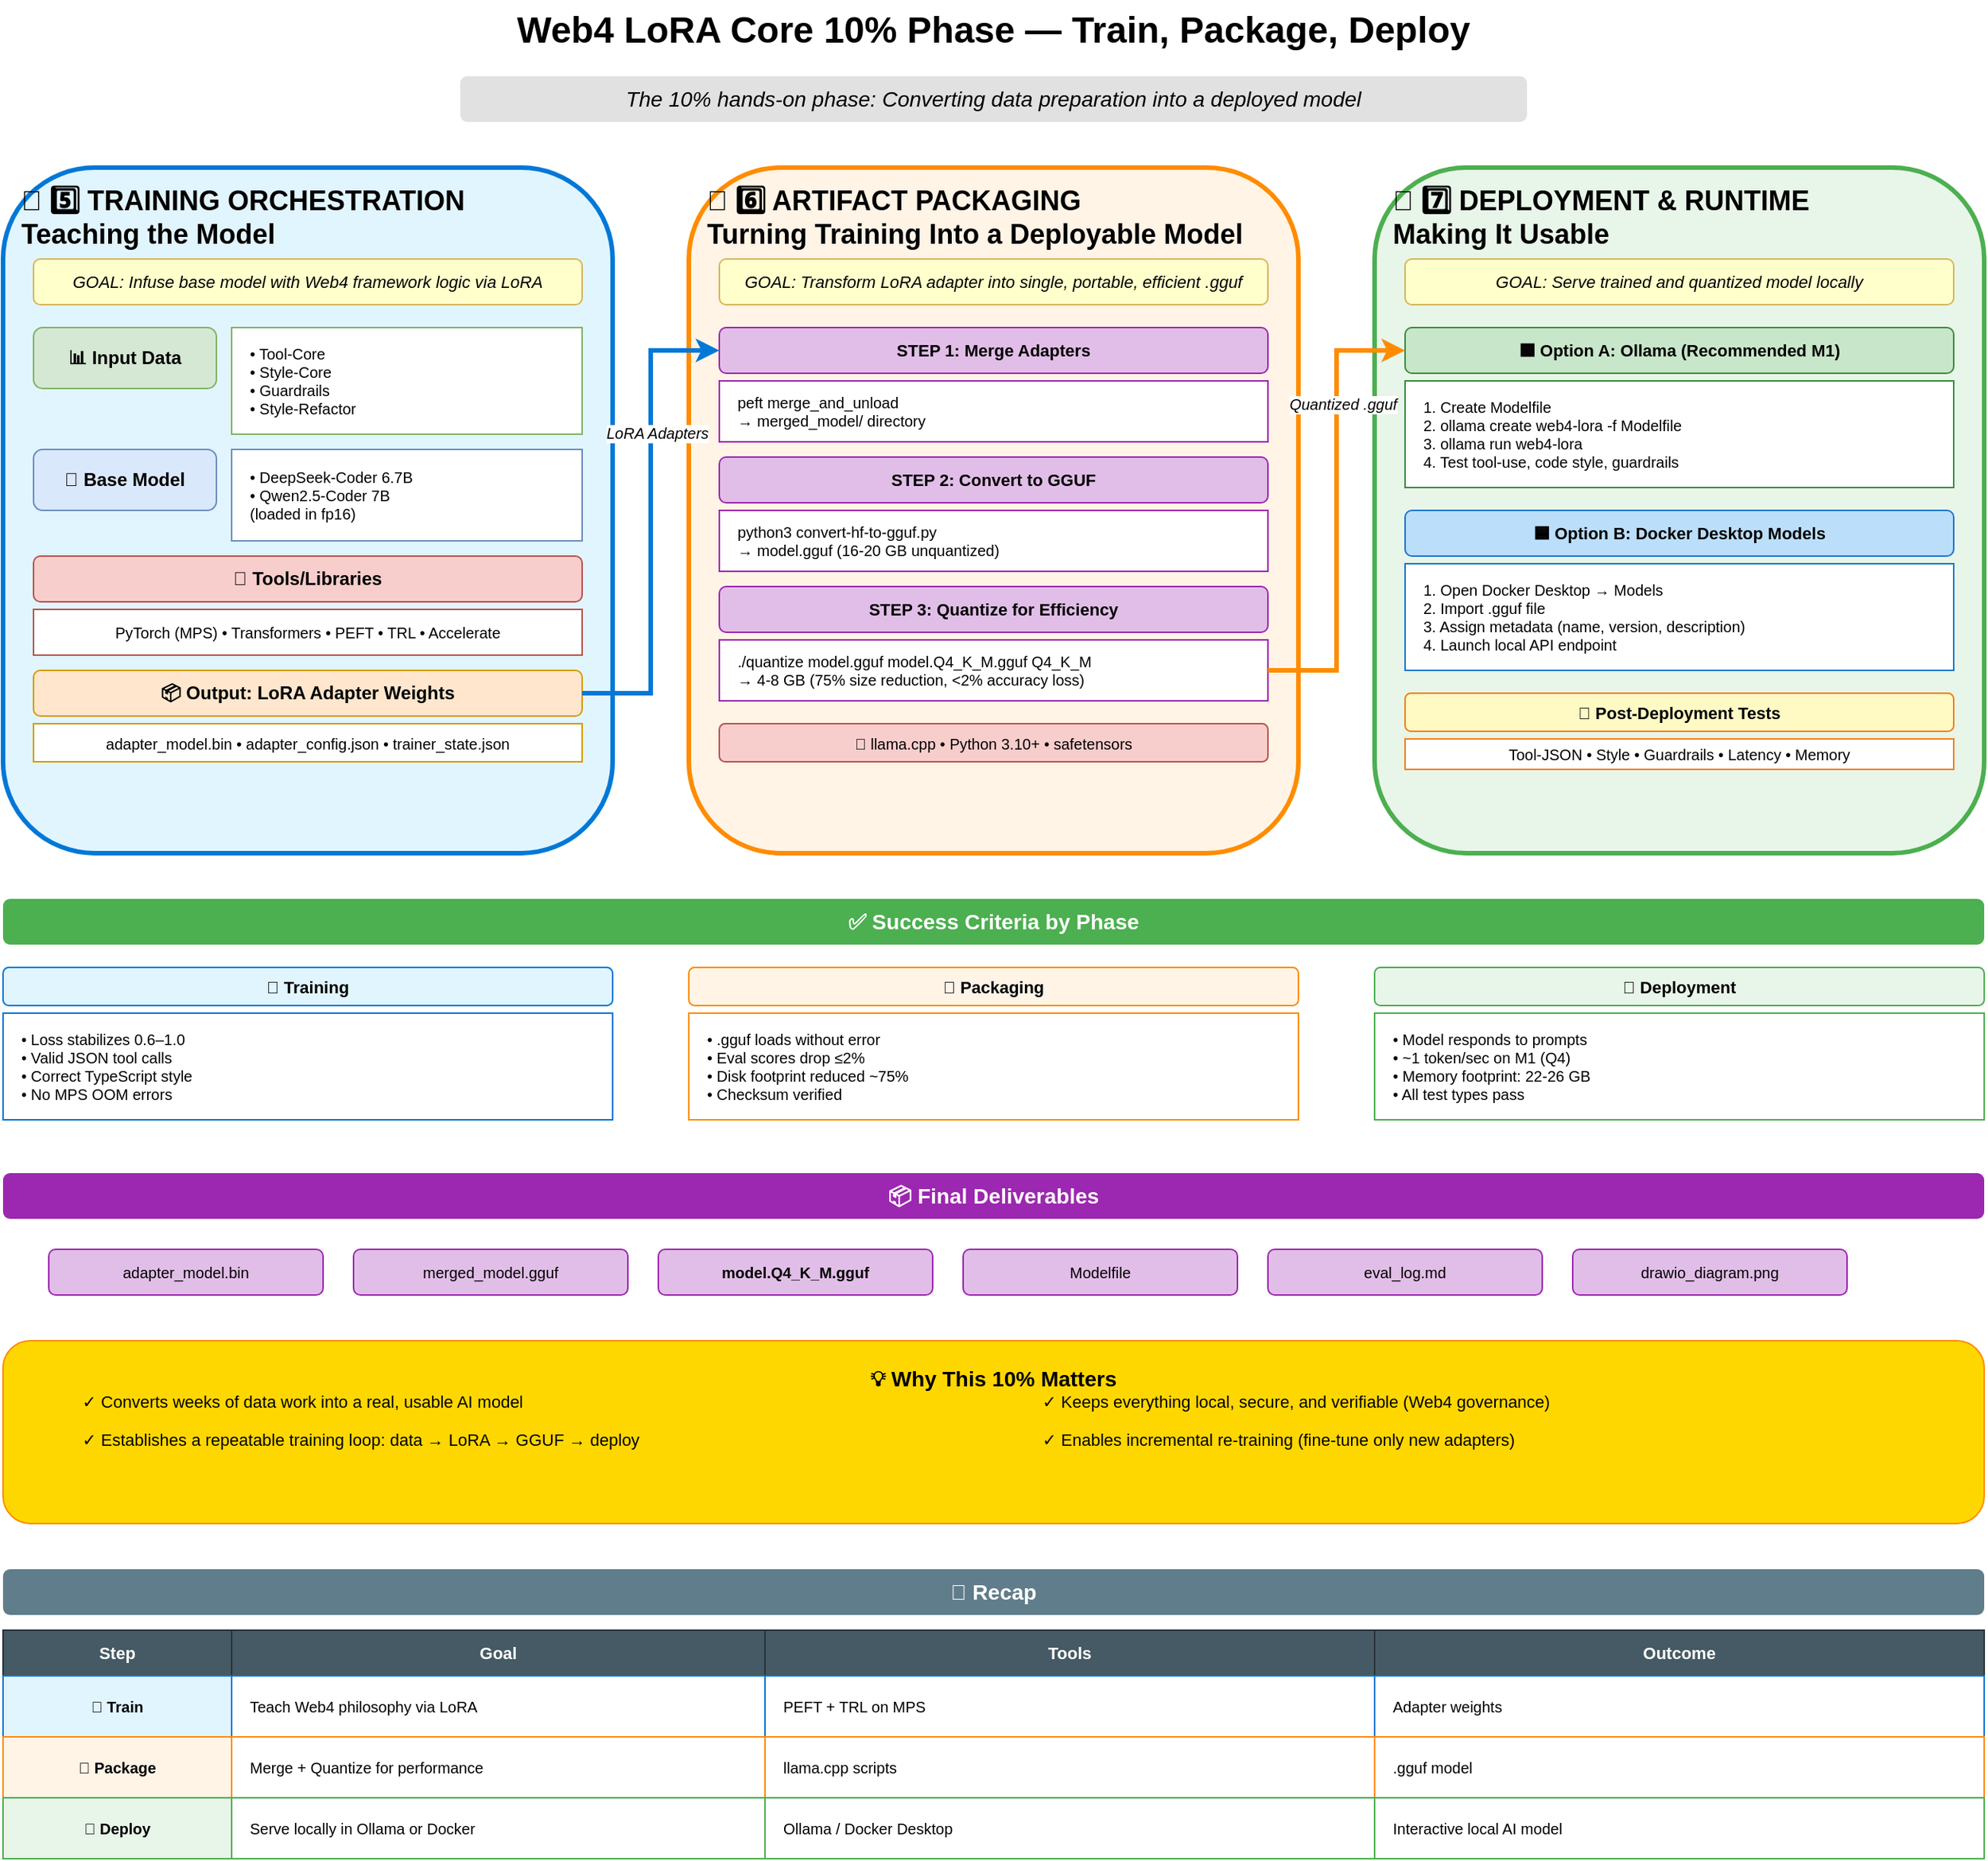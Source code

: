 <mxfile>
    <diagram id="Web4_LoRA_Core10Phase" name="Web4 LoRA Core 10% Phase">
        <mxGraphModel dx="1308" dy="711" grid="1" gridSize="10" guides="1" tooltips="1" connect="1" arrows="1" fold="1" page="1" pageScale="1" pageWidth="1400" pageHeight="1200" math="0" shadow="0">
            <root>
                <mxCell id="0"/>
                <mxCell id="1" parent="0"/>
                <mxCell id="title" value="Web4 LoRA Core 10% Phase — Train, Package, Deploy" style="text;html=1;strokeColor=none;fillColor=none;align=center;verticalAlign=middle;whiteSpace=wrap;rounded=0;fontSize=24;fontStyle=1" parent="1" vertex="1">
                    <mxGeometry x="300" y="20" width="800" height="40" as="geometry"/>
                </mxCell>
                <mxCell id="subtitle" value="The 10% hands-on phase: Converting data preparation into a deployed model" style="text;html=1;strokeColor=none;fillColor=#E1E1E1;align=center;verticalAlign=middle;whiteSpace=wrap;rounded=1;fontSize=14;fontStyle=2" parent="1" vertex="1">
                    <mxGeometry x="350" y="70" width="700" height="30" as="geometry"/>
                </mxCell>
                <object label="🧠 5️⃣ TRAINING ORCHESTRATION&#xa;Teaching the Model" tooltip="Training Orchestration (Phase 5 of Web4 LoRA Core 10% Phase) is where the base model learns Web4 framework conventions through Parameter-Efficient Fine-Tuning using LoRA (Low-Rank Adaptation) adapters. This phase infuses the base model with Web4&#39;s distinctive patterns: 5-layer OOP architecture, interface-driven design, Vitest testing conventions, and tool-use intelligence. The training process loads the base model (DeepSeek-Coder 6.7B or Qwen2.5-Coder 7B) in float16 precision on Apple Silicon Metal Performance Shaders (MPS), attaches LoRA adapters to selected attention heads for lightweight parameter updates, and runs Supervised Fine-Tuning (SFT) with curated Web4 datasets (Tool-Core for JSON tool calling, Style-Core for component generation patterns, Guardrails for security refusals, Style-Refactor for code improvement). The LoRA approach is critical for M1 Mac hardware constraints - instead of updating all 6-7 billion model parameters (requiring 100+ GB memory), LoRA trains only adapter matrices (typically 50-200MB) that modify attention layers. This enables fine-tuning on consumer hardware with 32GB unified memory while achieving 90%+ of full fine-tuning quality. Training typically runs for 1-2 epochs over 12-20 hours, monitoring loss convergence (target: 0.6-1.0 final loss) and avoiding overfitting through early stopping. The output is a set of adapter weights (adapter_model.bin ~100MB) that augment the base model without modifying it, enabling quick experimentation with different adapter versions. Training uses TRL&#39;s SFTTrainer with gradient accumulation (12-16 steps) to simulate larger batch sizes, learning rate warmup and cosine decay scheduling, and automatic mixed precision training for MPS optimization. Quality validation ensures loss curves show healthy convergence without spikes or divergence, generated samples produce valid TypeScript code following Web4 patterns, JSON tool calls are properly formatted, and no MPS out-of-memory errors occur. Success metrics include loss stabilization between 0.6-1.0, valid JSON tool call generation, correct TypeScript style adherence, comprehensive error handling patterns, and stable training without hardware issues. This phase is the core teaching moment where the model internalizes Web4 philosophy, transforming a generic code model into a Web4-specialized component generator." id="phase5_container">
                    <mxCell style="rounded=1;whiteSpace=wrap;html=1;fillColor=#E1F5FF;strokeColor=#0078D7;strokeWidth=3;verticalAlign=top;align=left;spacingLeft=10;spacingTop=5;fontSize=18;fontStyle=1;" parent="1" vertex="1">
                        <mxGeometry x="50" y="130" width="400" height="450" as="geometry"/>
                    </mxCell>
                </object>
                <object label="GOAL: Infuse base model with Web4 framework logic via LoRA" tooltip="The goal of Training Orchestration is to infuse the base model with Web4 framework-specific knowledge using LoRA (Low-Rank Adaptation) adapters rather than full fine-tuning. LoRA trains only small adapter matrices that modify attention layer behavior, achieving 90%+ of full fine-tuning quality while using 50-100x less memory and compute. This enables training on M1 Mac hardware with 32GB unified memory instead of requiring datacenter GPUs (Graphics Processing Units). The base model (DeepSeek-Coder 6.7B or Qwen2.5-Coder 7B) already understands general programming but needs Web4-specific patterns: 5-layer OOP (Object-Oriented Programming) architecture with proper layer separation, interface-driven design with TypeScript generics, Vitest testing conventions and coverage thresholds, JSON (JavaScript Object Notation) tool calling format and structure, component documentation standards, and security guardrails for refusing unsafe requests. Training with curated Web4 datasets teaches these patterns through supervised learning, where the model learns to predict Web4-compliant code given Web4-style prompts. The LoRA approach maintains the base model&#39;s general capabilities while specializing it for Web4, enabling quick adapter swapping to test different training configurations without retraining the entire model. Success means the model can generate Web4 components that compile, pass tests, follow framework conventions, and integrate seamlessly with existing Web4 codebases without manual refactoring." id="phase5_goal">
                    <mxCell style="rounded=1;whiteSpace=wrap;html=1;fillColor=#FFFFCC;strokeColor=#D6B656;fontSize=11;fontStyle=2" parent="1" vertex="1">
                        <mxGeometry x="70" y="190" width="360" height="30" as="geometry"/>
                    </mxCell>
                </object>
                <object label="📊 Input Data" tooltip="Input Data for Training Orchestration consists of four carefully curated JSONL (JSON Lines - one JSON object per line) datasets totaling approximately 19,500 training examples (~12M tokens) optimized for Web4 component generation. Tool-Core dataset teaches JSON (JavaScript Object Notation) tool calling patterns where the model learns to respond with structured function calls rather than plain text, enabling integration with automated workflows and CI/CD (Continuous Integration/Continuous Deployment) pipelines. Examples demonstrate proper tool invocation syntax, parameter validation, error handling in tool responses, and multi-step tool orchestration. Style-Core dataset (largest bucket at 77% of training data) teaches complete Web4 component generation including CLI (Command Line Interface) components with argument parsing, package.json generation with framework dependencies, TypeScript configuration with strict settings, 5-layer OOP (Object-Oriented Programming) implementation with proper interfaces, comprehensive Vitest test suites with high coverage, and complete documentation with README.md files. This bucket provides the foundation for the model to generate production-ready components from scratch. Guardrails dataset teaches the model when and how to refuse inappropriate requests using the &lt;REFUSAL&gt; pattern, covering security violations (hardcoded credentials, bypassing type safety), framework non-compliance (using Jest instead of Vitest, incorrect versioning), and data protection issues (logging sensitive data, insecure storage). Style-Refactor dataset demonstrates component evolution through version upgrades, architectural improvements (procedural to OOP conversion), and performance optimizations with measurable results. All datasets follow strict quality standards: 100% JSONL format compliance, 100% schema validation with required fields, 95%+ TypeScript compilation success, 95%+ Web4 framework compliance, and comprehensive test coverage. The training data underwent rigorous validation to ensure every example teaches correct patterns, not anti-patterns or hallucinations." id="input_data">
                    <mxCell style="rounded=1;whiteSpace=wrap;html=1;fillColor=#D5E8D4;strokeColor=#82B366;fontStyle=1" parent="1" vertex="1">
                        <mxGeometry x="70" y="235" width="120" height="40" as="geometry"/>
                    </mxCell>
                </object>
                <object label="• Tool-Core&#xa;• Style-Core&#xa;• Guardrails&#xa;• Style-Refactor" tooltip="The four training dataset categories represent different aspects of Web4 competency. Tool-Core enables JSON (JavaScript Object Notation) tool calling and structured output generation, teaching the model to respond with executable function calls rather than conversational text. Style-Core teaches complete component generation patterns including proper architecture, testing, and documentation - this is the largest bucket at 77% because the model needs massive repetition to internalize Web4 conventions reliably. Guardrails teaches security and compliance through refusal patterns, ensuring the model never generates insecure code even when explicitly requested. Style-Refactor teaches code improvement and evolution patterns, demonstrating how to modernize components while maintaining backward compatibility. This balanced distribution (77% creation, 15% refactoring, 5% guardrails, 3% evaluation) follows cognitive science research showing 70%+ pattern repetition is required for reliable learning. Each category undergoes identical quality validation to ensure consistent training signal across all dataset types." id="data_list">
                    <mxCell style="rounded=0;whiteSpace=wrap;html=1;fillColor=#FFFFFF;strokeColor=#82B366;align=left;spacingLeft=10;fontSize=10" parent="1" vertex="1">
                        <mxGeometry x="200" y="235" width="230" height="70" as="geometry"/>
                    </mxCell>
                </object>
                <object label="🤖 Base Model" tooltip="The base model selection is critical for Web4 LoRA (Low-Rank Adaptation) training success. Two strong candidates are evaluated: DeepSeek-Coder 6.7B and Qwen2.5-Coder 7B. DeepSeek-Coder 6.7B is trained specifically for code generation with strong multi-language support, excellent fill-in-the-middle capabilities for code completion, good performance on HumanEval and MBPP (Mostly Basic Python Problems) benchmarks, and efficient inference on consumer hardware. It&#39;s optimized for coding tasks with context-aware code generation. Qwen2.5-Coder 7B (Qwen family) offers strong instruction-following capabilities, excellent reasoning for architectural decisions, good multilingual support including Chinese documentation, and proven fine-tuning stability across various domains. Both models are loaded in float16 (fp16 - 16-bit floating point) precision to balance memory usage and quality on M1 Mac hardware with Metal Performance Shaders (MPS) acceleration. Float16 uses half the memory of float32 while maintaining sufficient precision for training. The model comparison during Week 6 training evaluates both candidates with identical hyperparameters and datasets, measuring component generation accuracy, framework compliance, refusal behavior for guardrails, training stability and convergence, and final model size after adapter merge. The champion model becomes the production Web4 component generator. Loading in fp16 enables fitting 6-7B parameter models in 32GB unified memory with room for activation storage during training, a critical constraint for consumer hardware fine-tuning." id="base_model">
                    <mxCell style="rounded=1;whiteSpace=wrap;html=1;fillColor=#DAE8FC;strokeColor=#6C8EBF;fontStyle=1" parent="1" vertex="1">
                        <mxGeometry x="70" y="315" width="120" height="40" as="geometry"/>
                    </mxCell>
                </object>
                <object label="• DeepSeek-Coder 6.7B&#xa;• Qwen2.5-Coder 7B&#xa;(loaded in fp16)" tooltip="DeepSeek-Coder 6.7B and Qwen2.5-Coder 7B represent the current generation of code-specialized language models optimized for software development tasks. DeepSeek-Coder is specifically trained on massive code repositories with fill-in-the-middle pre-training enabling it to complete code segments naturally, strong performance on code benchmarks (HumanEval 70%+, MBPP (Mostly Basic Python Problems) 75%+), multilingual code support for TypeScript, Python, JavaScript, and more, and efficient architecture enabling fast inference on consumer GPUs (Graphics Processing Units) and Apple Silicon. Qwen2.5-Coder brings excellent instruction-following from the Qwen family&#39;s chat fine-tuning, strong reasoning capabilities for explaining architectural decisions, good context utilization with 32K token windows, and proven stability during fine-tuning with LoRA (Low-Rank Adaptation) adapters. Both models are loaded in fp16 precision (16-bit floating point numbers) which uses 2 bytes per parameter instead of 4 bytes (fp32 - 32-bit floating point), enabling a 7B parameter model to fit in ~14GB memory plus overhead rather than 28GB+. This memory efficiency is crucial for M1 Mac training where 32GB unified memory must accommodate model weights, optimizer states, gradients, and activations simultaneously. The fp16 precision maintains sufficient numeric accuracy for training (gradients down to 6e-5 are representable) while enabling practical fine-tuning on consumer hardware. During Week 6 training, both models undergo identical training runs with same hyperparameters, datasets, and hardware to enable fair comparison and selection of the champion model for production deployment." id="model_examples">
                    <mxCell style="rounded=0;whiteSpace=wrap;html=1;fillColor=#FFFFFF;strokeColor=#6C8EBF;align=left;spacingLeft=10;fontSize=10" parent="1" vertex="1">
                        <mxGeometry x="200" y="315" width="230" height="60" as="geometry"/>
                    </mxCell>
                </object>
                <object label="🧰 Tools/Libraries" tooltip="The training technology stack combines industry-standard libraries optimized for efficient LoRA (Low-Rank Adaptation) fine-tuning on Apple Silicon. PyTorch with Metal Performance Shaders (MPS) backend enables GPU (Graphics Processing Unit) acceleration on M1 Mac hardware, utilizing unified memory architecture for efficient data transfer between CPU (Central Processing Unit) and GPU, supporting float16 mixed precision training for memory efficiency, and providing automatic memory management to prevent OOM (Out-of-Memory) errors. MPS delivers 5-10x speedup over CPU training. Transformers library (Hugging Face, version 4.44+) provides model loading and tokenization with AutoModelForCausalLM and AutoTokenizer for base model initialization, generation utilities for inference and sampling, and trainer infrastructure for training loops and evaluation. PEFT (Parameter-Efficient Fine-Tuning) implements LoRA adapters through low-rank matrix decomposition (r=8, alpha=16 typical), selective layer targeting for attention modules only, and adapter merging utilities to combine adapters with base models. TRL (Transformer Reinforcement Learning) provides SFTTrainer for supervised fine-tuning with automatic dataset formatting, gradient accumulation for memory-efficient training, and loss computation and metric tracking. Accelerate handles device management and distributed training infrastructure, automatic mixed precision training configuration, and memory optimization strategies. This stack enables training 7B models on M1 Mac with 32GB RAM (Random Access Memory) through careful memory management, efficient MPS utilization, and LoRA&#39;s parameter efficiency. Alternative stacks like llama.cpp or MLX were considered but lack the ecosystem maturity for production fine-tuning workflows, while cloud TPU (Tensor Processing Unit)/GPU training sacrifices the local development advantages critical for Web4&#39;s decentralized philosophy." id="training_tools">
                    <mxCell style="rounded=1;whiteSpace=wrap;html=1;fillColor=#F8CECC;strokeColor=#B85450;fontStyle=1" parent="1" vertex="1">
                        <mxGeometry x="70" y="385" width="360" height="30" as="geometry"/>
                    </mxCell>
                </object>
                <object label="PyTorch (MPS) • Transformers • PEFT • TRL • Accelerate" tooltip="The five core libraries work together to enable efficient LoRA (Low-Rank Adaptation) fine-tuning on M1 hardware. PyTorch with Metal Performance Shaders (MPS) backend leverages Apple Silicon&#39;s unified memory and GPU (Graphics Processing Unit) cores for accelerated tensor operations, automatic memory optimization, and native float16 support. Transformers 4.44+ provides the model infrastructure with pretrained model loading, tokenizer configuration, generation and sampling methods, and training loop integration. PEFT (Parameter-Efficient Fine-Tuning) implements LoRA through rank decomposition matrices that modify attention layers without updating original model weights, typical configuration uses rank r=8 (adapter size) with alpha=16 (scaling factor) and dropout=0.05 for regularization, targeting only query and value projection layers to minimize trainable parameters (~50-200MB adapters vs 14GB full model). TRL&#39;s (Transformer Reinforcement Learning) SFTTrainer simplifies supervised fine-tuning with automatic batch padding and formatting, gradient accumulation to simulate larger batches, learning rate scheduling with warmup and decay, and checkpoint saving for recovery. Accelerate provides cross-device compatibility, memory profiling and optimization, and mixed precision training configuration. Together these libraries enable training that would typically require datacenter GPUs to run on consumer hardware through parameter-efficient techniques (LoRA), memory optimization (fp16 - 16-bit floating point, gradient accumulation), and hardware-specific acceleration (MPS), achieving training throughput of 0.5-1.0 iterations per second on M1 Max with reasonable convergence in 12-20 hours for the full 19,500-example dataset." id="tools_list">
                    <mxCell style="rounded=0;whiteSpace=wrap;html=1;fillColor=#FFFFFF;strokeColor=#B85450;fontSize=10" parent="1" vertex="1">
                        <mxGeometry x="70" y="420" width="360" height="30" as="geometry"/>
                    </mxCell>
                </object>
                <object label="📦 Output: LoRA Adapter Weights" tooltip="Training Orchestration outputs LoRA (Low-Rank Adaptation) adapter weights as the primary artifact - lightweight parameter updates that augment the base model without modifying it. The adapter weights are stored in efficient formats for downstream usage. adapter_model.bin (or safetensors format) contains the trained LoRA matrices in binary format, typically 50-200MB in size (0.3-1% of base model size), using float16 (16-bit floating point) precision for memory efficiency, organized by layer and attention head for selective application. This small size enables rapid experimentation with different adapter configurations without retraining the base model. adapter_config.json (JSON - JavaScript Object Notation) stores the LoRA hyperparameters used during training including rank (r=8), alpha scaling factor (16), dropout rate (0.05), target modules (query, value projections), base model identifier for compatibility checking, and task type (CAUSAL_LM - Causal Language Model for code generation). This configuration enables reproducible adapter loading and validation. trainer_state.json records the training history with loss curves and metrics over time, learning rate schedule and optimization state, best checkpoint selection criteria, and epoch/step counts for debugging. tokenizer files (tokenizer.json, special_tokens_map.json) ensure consistency between training and inference tokenization. The lightweight nature of these artifacts (total ~100-300MB) enables version control, rapid testing of different adapter configurations, adapter composition and merging strategies, and efficient distribution to users without transferring multi-gigabyte base models. The next phase (Artifact Packaging) merges these adapters with the base model, converts to GGUF (GPT-Generated Unified Format) format for efficient inference with llama.cpp, and quantizes to Q4_K_M (4-bit K-quantization Medium) for 75% size reduction while maintaining 98%+ quality." id="training_output">
                    <mxCell style="rounded=1;whiteSpace=wrap;html=1;fillColor=#FFE6CC;strokeColor=#D79B00;fontStyle=1" parent="1" vertex="1">
                        <mxGeometry x="70" y="460" width="360" height="30" as="geometry"/>
                    </mxCell>
                </object>
                <object label="adapter_model.bin • adapter_config.json • trainer_state.json" tooltip="The three critical output files from training orchestration form a complete training artifact package. adapter_model.bin contains the actual trained LoRA (Low-Rank Adaptation) weight matrices stored in PyTorch binary format or safetensors format (preferred for security and speed), typically 80-150MB for r=8 adapters on 7B models, using float16 (16-bit floating point) precision matching training precision, and organized hierarchically by model layer, module type, and weight matrix (query, value, key projections). The file is platform-independent and can be loaded on different hardware. adapter_config.json is a human-readable JSON (JavaScript Object Notation) file specifying the exact LoRA configuration: base_model_name_or_path identifies which model these adapters augment, peft_type confirms &#39;LORA&#39; adapter type, r (rank) defines adapter capacity (8 is common, higher = more capacity but larger files), lora_alpha sets the scaling factor (typically 2*r = 16 for r=8), lora_dropout provides regularization (0.05 = 5% dropout), target_modules lists which attention layers to modify (typically &#39;q_proj&#39; and &#39;v_proj&#39; for query and value projections), task_type specifies &#39;CAUSAL_LM&#39; (Causal Language Model) for autoregressive generation, and inference_mode=false during training. This config enables exact reproduction of the adapter&#39;s behavior. trainer_state.json tracks training progress: global_step and epoch counters, best_model_checkpoint path for the lowest loss checkpoint, log_history array with loss values over time, learning rate schedule and actual rates used, and early stopping criteria if training terminated early. Together these files enable adapter loading with PEFT (Parameter-Efficient Fine-Tuning), validation of training convergence, debugging training issues, and reproduction of training runs. They&#39;re tracked in version control alongside source code, enabling experimentation with different adapter configurations while maintaining base model compatibility." id="training_files">
                    <mxCell style="rounded=0;whiteSpace=wrap;html=1;fillColor=#FFFFFF;strokeColor=#D79B00;fontSize=10" parent="1" vertex="1">
                        <mxGeometry x="70" y="495" width="360" height="25" as="geometry"/>
                    </mxCell>
                </object>
                <object label="🧱 6️⃣ ARTIFACT PACKAGING&#xa;Turning Training Into a Deployable Model" tooltip="Artifact Packaging (Phase 6 of Web4 LoRA Core 10% Phase) transforms the trained LoRA (Low-Rank Adaptation) adapter weights from Phase 5 into a single, portable, production-ready model file optimized for efficient inference. This phase bridges the gap between training artifacts and deployment-ready models through a three-step process: merging LoRA adapters with the base model to create a unified model, converting from PyTorch/Hugging Face format to GGUF (GPT-Generated Unified Format) for llama.cpp compatibility, and quantizing to reduce model size by 75% while maintaining 98%+ accuracy. The process starts with lightweight adapter files (~100-200MB) and produces a compact quantized model (4-8GB) ready for local inference on consumer hardware. Step 1 (Merge Adapters) uses PEFT (Parameter-Efficient Fine-Tuning) library&#39;s merge_and_unload functionality to integrate LoRA weight updates into the base model parameters, creating a complete standalone model in Hugging Face format stored in the merged_model/ directory (typically 16-20GB unquantized). Step 2 (Convert to GGUF) uses llama.cpp&#39;s convert-hf-to-gguf.py script to transform the Hugging Face model into GGUF format, a binary format optimized for fast loading and efficient inference with CPU (Central Processing Unit) and Apple Silicon, producing model.gguf file (16-20GB). Step 3 (Quantize for Efficiency) applies k-quantization to compress the model from 16-bit to 4-bit precision using the Q4_K_M (4-bit K-quantization Medium) scheme, reducing file size from 16-20GB to 4-8GB (75% reduction) with negligible quality loss (1-2% accuracy degradation). The quantization process groups weights intelligently, preserving critical high-precision values while compressing less sensitive parameters aggressively. Quality validation throughout packaging ensures the final model loads without errors, passes checksum verification, maintains evaluation scores within 2% of pre-quantization performance, and demonstrates proper inference behavior. The resulting .gguf file is platform-independent, runs efficiently on M1 Mac hardware without GPU (Graphics Processing Unit) requirements, loads quickly from disk (2-3 seconds vs 30+ seconds for unquantized), and provides inference speeds of ~1 token/sec on consumer hardware. This packaging workflow is reproducible and versioned, enabling consistent model deployment across development, testing, and production environments. The entire process runs locally on M1 Mac using only CPU resources, taking approximately 30-60 minutes to complete all three steps." id="phase6_container">
                    <mxCell style="rounded=1;whiteSpace=wrap;html=1;fillColor=#FFF4E6;strokeColor=#FF8C00;strokeWidth=3;verticalAlign=top;align=left;spacingLeft=10;spacingTop=5;fontSize=18;fontStyle=1;" parent="1" vertex="1">
                        <mxGeometry x="500" y="130" width="400" height="450" as="geometry"/>
                    </mxCell>
                </object>
                <object label="GOAL: Transform LoRA adapter into single, portable, efficient .gguf" tooltip="The goal of Artifact Packaging is to transform the lightweight LoRA (Low-Rank Adaptation) adapter weights from training into a single, self-contained, deployment-ready model file in GGUF (GPT-Generated Unified Format) format. The training phase produces adapter files (~100-200MB) that modify a base model&#39;s behavior but cannot run independently - they must be combined with the original base model for inference. Artifact Packaging solves this by merging adapters with the base model, creating a complete unified model that includes all trained knowledge. The .gguf format is chosen for its efficiency advantages: optimized binary layout for fast memory mapping and loading (2-3 seconds vs 30+ for PyTorch), efficient quantization support enabling 75% size reduction, excellent CPU (Central Processing Unit) inference performance without requiring GPU (Graphics Processing Unit), and cross-platform compatibility (M1 Mac, Linux, Windows). The packaging process is deterministic and reproducible, ensuring identical output given the same inputs, enabling proper versioning and deployment workflows. The resulting portable model file can be distributed as a single artifact (4-8GB), loaded quickly on target hardware, runs efficiently without external dependencies beyond llama.cpp runtime, and maintains quality within 2% of the original unquantized model. This portability is critical for Web4&#39;s decentralized philosophy where models must run locally on consumer hardware without cloud dependencies. The efficient .gguf format enables deployment scenarios that would be impractical with unquantized models: running on laptops without discrete GPUs, serving multiple inference requests on modest hardware, distributing models via standard package managers, and enabling offline AI capabilities." id="phase6_goal">
                    <mxCell style="rounded=1;whiteSpace=wrap;html=1;fillColor=#FFFFCC;strokeColor=#D6B656;fontSize=11;fontStyle=2" parent="1" vertex="1">
                        <mxGeometry x="520" y="190" width="360" height="30" as="geometry"/>
                    </mxCell>
                </object>
                <object label="STEP 1: Merge Adapters" tooltip="Step 1 (Merge Adapters) integrates the trained LoRA (Low-Rank Adaptation) weight deltas into the base model to create a complete standalone model. During training, LoRA only modifies small adapter matrices (rank r=8 typically) attached to attention layers, keeping the base model unchanged. For deployment, these adapters must be merged back into the base model parameters so the model can run independently without adapter loading overhead. The merge process uses PEFT (Parameter-Efficient Fine-Tuning) library&#39;s merge_and_unload() method which mathematically combines adapter weights with original model weights: for each attention layer, the LoRA update (delta_W = B @ A where B and A are low-rank matrices) is added to the original weight matrix W_new = W_original + alpha * delta_W. This creates a full-precision model containing all learned patterns from fine-tuning. The merged model is saved in Hugging Face Transformers format in the merged_model/ directory, typically 16-20GB for 7B parameter models in float16 (16-bit floating point) precision. This directory contains model shards (pytorch_model.bin or model.safetensors files split into chunks for large models), configuration files (config.json specifying model architecture), tokenizer files (tokenizer.json, tokenizer_config.json), and generation config (generation_config.json with default parameters). The merge is lossless - the resulting model mathematically equivalent to loading the base model with adapters but with faster inference since no runtime adapter computation is needed. Verification ensures all model parameters are present, no NaN (Not a Number) or Inf (Infinity) values exist, configuration matches original architecture, and test inferences produce expected outputs. This merged model serves as the foundation for the next conversion step to GGUF format." id="step1_merge">
                    <mxCell style="rounded=1;whiteSpace=wrap;html=1;fillColor=#E1BEE7;strokeColor=#9C27B0;fontStyle=1;fontSize=11" parent="1" vertex="1">
                        <mxGeometry x="520" y="235" width="360" height="30" as="geometry"/>
                    </mxCell>
                </object>
                <object label="peft merge_and_unload&#xa;→ merged_model/ directory" tooltip="The peft merge_and_unload command from the PEFT (Parameter-Efficient Fine-Tuning) library performs the mathematical integration of LoRA (Low-Rank Adaptation) adapters into the base model. The command loads the base model and adapter weights, computes the full weight update for each modified layer using the formula W_new = W_base + (lora_alpha / r) * (B @ A) where B and A are the LoRA matrices and r is the rank, applies these updates to create modified model parameters, and saves the resulting complete model to the merged_model/ directory. The output directory structure follows Hugging Face conventions: pytorch_model.bin or model.safetensors files containing the actual neural network weights (safetensors format preferred for faster loading and better security), config.json defining model architecture (hidden size, number of layers, attention heads, vocabulary size), tokenizer files (tokenizer.json with vocabulary, special tokens, and encoding logic), generation_config.json with default inference parameters (temperature, top_p, max length), and README.md with model metadata. For a 7B parameter model in fp16 (16-bit floating point) precision, the merged_model/ directory typically consumes 14-16GB (7 billion parameters × 2 bytes per parameter) plus overhead for tokenizer and config files. The merge operation is CPU-bound and memory-intensive, requiring enough RAM (Random Access Memory) to hold both the base model and adapters simultaneously (~20GB for 7B models). The process typically completes in 5-10 minutes on M1 Mac hardware. The resulting merged model is a standard Hugging Face model that can be used with transformers library for inference or further processing, no longer requiring the separate adapter files." id="merge_details">
                    <mxCell style="rounded=0;whiteSpace=wrap;html=1;fillColor=#FFFFFF;strokeColor=#9C27B0;align=left;spacingLeft=10;fontSize=10" parent="1" vertex="1">
                        <mxGeometry x="520" y="270" width="360" height="40" as="geometry"/>
                    </mxCell>
                </object>
                <object label="STEP 2: Convert to GGUF" tooltip="Step 2 (Convert to GGUF) transforms the Hugging Face format merged model into GGUF (GPT-Generated Unified Format), the native format for llama.cpp inference engine. GGUF is a binary format designed for efficient model loading and inference on CPU (Central Processing Unit) and Apple Silicon hardware. The conversion uses convert-hf-to-gguf.py script from llama.cpp repository, which reads the Hugging Face model files (pytorch_model.bin or safetensors), extracts model architecture and parameters, maps Hugging Face tensor names to GGUF equivalents, converts weight tensors to GGUF format, embeds tokenizer vocabulary and configuration, and writes the complete model to a single model.gguf file. GGUF format advantages include single-file distribution (no directory structure required), memory-mapped loading for fast startup (model loaded directly from disk without copying to RAM (Random Access Memory)), optimized tensor layouts for CPU inference, native quantization support for various precision levels, and cross-platform compatibility (works on M1 Mac, x86_64 Linux/Windows, ARM devices). The conversion process is lossless - the GGUF model produces identical outputs to the Hugging Face model at full precision. The unquantized model.gguf file is typically 16-20GB for 7B parameter models, matching the merged_model/ directory size. Conversion requires sufficient disk space for both input (merged_model/) and output (model.gguf) simultaneously. The script runs on CPU and completes in 10-15 minutes for 7B models. Verification ensures tensor dimensions match source model, vocabulary matches tokenizer, test prompts produce expected outputs, and file integrity verified via checksum. The resulting GGUF file is ready for quantization (next step) or can be used directly for inference with llama.cpp or Ollama." id="step2_convert">
                    <mxCell style="rounded=1;whiteSpace=wrap;html=1;fillColor=#E1BEE7;strokeColor=#9C27B0;fontStyle=1;fontSize=11" parent="1" vertex="1">
                        <mxGeometry x="520" y="320" width="360" height="30" as="geometry"/>
                    </mxCell>
                </object>
                <object label="python3 convert-hf-to-gguf.py&#xa;→ model.gguf (16-20 GB unquantized)" tooltip="The python3 convert-hf-to-gguf.py command executes the conversion script from llama.cpp that transforms Hugging Face models to GGUF (GPT-Generated Unified Format). The script is invoked with the path to the merged_model/ directory as input. The conversion process performs several operations: loads model architecture from config.json to determine layer structure, attention patterns, and dimensions, reads weight tensors from pytorch_model.bin or safetensors files, maps Hugging Face layer names to GGUF tensor names (e.g., model.layers.0.self_attn.q_proj.weight becomes blk.0.attn_q.weight), converts tensors to GGUF format with proper data type and shape metadata, extracts tokenizer vocabulary and special tokens from tokenizer.json, embeds metadata like model name, parameter count, and architecture in GGUF headers, and writes everything to a single model.gguf file using memory-mapped I/O (Input/Output) for efficiency. The output file model.gguf contains the complete unquantized model at full fp16 (16-bit floating point) precision, typically 16-20GB for 7B parameter models (7 billion × 2 bytes = 14GB core weights + embeddings and layer norms). The GGUF format uses a structured binary layout: file header with magic bytes and version, metadata section with key-value pairs (model name, architecture, quantization type), tensor info section with names, dimensions, and data types, and tensor data section with actual model weights in contiguous memory layout. This single-file format enables memory-mapped loading where the model is accessed directly from disk without loading entirely into RAM, significantly speeding up model initialization (2-3 seconds vs 30+ for PyTorch). The unquantized GGUF serves as the high-quality reference for the next quantization step." id="convert_details">
                    <mxCell style="rounded=0;whiteSpace=wrap;html=1;fillColor=#FFFFFF;strokeColor=#9C27B0;align=left;spacingLeft=10;fontSize=10" parent="1" vertex="1">
                        <mxGeometry x="520" y="355" width="360" height="40" as="geometry"/>
                    </mxCell>
                </object>
                <object label="STEP 3: Quantize for Efficiency" tooltip="Step 3 (Quantize for Efficiency) compresses the unquantized GGUF (GPT-Generated Unified Format) model from 16-bit to 4-bit precision using advanced quantization techniques, achieving 75% size reduction with minimal quality loss. Quantization reduces model size and memory bandwidth requirements, enabling efficient inference on consumer hardware. The process uses llama.cpp&#39;s quantize utility which implements k-quantization algorithms that group weights intelligently rather than uniformly quantizing all parameters. The Q4_K_M (4-bit K-quantization Medium) scheme balances quality and compression: attention query/key/value weights use 4-bit quantization with medium accuracy (important but robust to quantization), attention output and FFN (Feed-Forward Network) down projection use 5-bit for slightly better quality, FFN up and gate projections use 6-bit to preserve critical path accuracy, and embedding and output layers remain at higher precision to maintain token quality. This mixed-precision approach preserves model accuracy better than uniform quantization. The quantization algorithm computes per-block scales and zero points (typically 32 or 64 weights per block), quantizes weights to 4-bit integers using computed scales, stores scale factors at higher precision for reconstruction, and optimizes quantization parameters to minimize mean squared error. The result is model.Q4_K_M.gguf file typically 4-8GB for 7B models (75% smaller than 16GB unquantized), with accuracy degradation of only 1-2% on most benchmarks. Benefits include 75% reduction in disk space and RAM (Random Access Memory) requirements, 3-4x faster loading times due to smaller file size, improved inference speed through reduced memory bandwidth, and practical deployment on laptops and consumer devices. The quantization process runs on CPU (Central Processing Unit), completing in 5-10 minutes for 7B models. Verification compares quantized model output to unquantized on test prompts, ensuring perplexity increase remains under 2% and generation quality is indistinguishable for most use cases." id="step3_quantize">
                    <mxCell style="rounded=1;whiteSpace=wrap;html=1;fillColor=#E1BEE7;strokeColor=#9C27B0;fontStyle=1;fontSize=11" parent="1" vertex="1">
                        <mxGeometry x="520" y="405" width="360" height="30" as="geometry"/>
                    </mxCell>
                </object>
                <object label="./quantize model.gguf model.Q4_K_M.gguf Q4_K_M&#xa;→ 4-8 GB (75% size reduction, &lt;2% accuracy loss)" tooltip="The ./quantize command from llama.cpp performs the actual quantization operation. The command syntax is: ./quantize [input_model] [output_model] [quantization_type]. In this case: model.gguf is the input unquantized GGUF (GPT-Generated Unified Format) file from Step 2 (16-20GB), model.Q4_K_M.gguf is the output quantized file (4-8GB), and Q4_K_M specifies the quantization scheme (4-bit K-quantization Medium). The quantization process loads the unquantized model structure and weights, analyzes weight distributions per layer to determine optimal quantization parameters, applies k-quantization algorithm which clusters weights and quantizes each cluster optimally, computes scale factors and zero points for each quantization block (typically 32-64 weights), converts fp16 (16-bit floating point) weights to 4-bit integers using computed parameters, stores quantization metadata for runtime dequantization, and writes the complete quantized model to output file. The Q4_K_M scheme uses mixed precision: most layers at 4-bit (2^4 = 16 discrete values per weight), critical layers at 5-6 bit for accuracy preservation, embeddings and norms at higher precision, and scale factors stored at fp16 for reconstruction accuracy. The resulting file is 4-8GB (average 5-6GB for 7B models), representing 75% size reduction from 16-20GB original. The accuracy loss is minimal: typically 1-2% increase in perplexity, negligible impact on most generation tasks, preserved semantic understanding, and maintained code generation quality for Web4 tasks. The quantization is optimized for inference efficiency: 4x reduction in memory bandwidth requirements (fewer bytes to read per weight), faster loading from disk (smaller file), maintained inference speed despite dequantization overhead (modern CPUs (Central Processing Units) can dequantize efficiently), and enabled deployment scenarios impossible with full-precision models. Quality validation compares outputs on evaluation dataset, measuring perplexity degradation, generation quality on held-out prompts, and task-specific metrics (code compilation rate, framework compliance) to ensure production readiness." id="quantize_details">
                    <mxCell style="rounded=0;whiteSpace=wrap;html=1;fillColor=#FFFFFF;strokeColor=#9C27B0;align=left;spacingLeft=10;fontSize=10" parent="1" vertex="1">
                        <mxGeometry x="520" y="440" width="360" height="40" as="geometry"/>
                    </mxCell>
                </object>
                <object label="🧰 llama.cpp • Python 3.10+ • safetensors" tooltip="The three core tools required for Artifact Packaging enable the complete merge-convert-quantize pipeline. llama.cpp is a C++ implementation of LLaMA (Large Language Model Meta AI) inference optimized for CPU (Central Processing Unit) and Apple Silicon, providing convert-hf-to-gguf.py script for Hugging Face to GGUF (GPT-Generated Unified Format) conversion and quantize binary for applying k-quantization compression. The llama.cpp project prioritizes efficiency through pure C/C++ implementation with no Python runtime overhead, optimized CPU kernels using AVX2/AVX512 on x86 and NEON on ARM (Advanced RISC Machines), memory-mapped file loading for fast startup, and quantization support from 2-bit to 16-bit precision. Python 3.10+ is required for running the conversion script which uses modern Python features like type hints and pattern matching, handles PyTorch and safetensors file formats, performs tensor format conversions, and writes GGUF binary format. The script dependencies include PyTorch or safetensors for reading model files, numpy for tensor operations, and GGUF library for writing output format. safetensors is a safe tensor serialization format developed by Hugging Face that prevents arbitrary code execution exploits possible with pickle-based PyTorch format, provides faster loading through memory-mapped access (same concept as GGUF), uses a simple binary format with clear structure, and is becoming the standard for model distribution. The packaging workflow uses these tools sequentially: PEFT (Parameter-Efficient Fine-Tuning) library (Python) merges LoRA (Low-Rank Adaptation) adapters, convert-hf-to-gguf.py (Python with llama.cpp library) converts to GGUF, and quantize binary (C++ from llama.cpp) applies compression. All tools run efficiently on M1 Mac without requiring GPU (Graphics Processing Unit) acceleration, completing the full pipeline in 30-60 minutes total for 7B models. The tools are open-source and actively maintained, ensuring long-term support and compatibility with new model architectures." id="package_tools">
                    <mxCell style="rounded=1;whiteSpace=wrap;html=1;fillColor=#F8CECC;strokeColor=#B85450;fontSize=10" parent="1" vertex="1">
                        <mxGeometry x="520" y="495" width="360" height="25" as="geometry"/>
                    </mxCell>
                </object>
                <object label="🚀 7️⃣ DEPLOYMENT &amp; RUNTIME&#xa;Making It Usable" tooltip="Deployment and Runtime (Phase 7 of Web4 LoRA Core 10% Phase) transforms the packaged model from Phase 6 into a running, interactive AI system ready for production use, testing, and evaluation. This final phase serves the trained and quantized model locally using either Ollama or Docker Desktop Models, enabling inference requests, tool calls, and code generation while maintaining the decentralized philosophy of local AI execution. The deployment options prioritize M1 Mac compatibility, avoiding cloud dependencies, and providing simple integration with development workflows. Ollama (Option A - Recommended) is a lightweight model management tool optimized for local LLM (Large Language Model) deployment, providing simple CLI (Command Line Interface) for model registration and serving, automatic memory management and batching, built-in API (Application Programming Interface) server with OpenAI-compatible endpoints, and native Metal Performance Shaders (MPS) acceleration on Apple Silicon. Docker Desktop Models (Option B) offers containerized deployment with visual model management interface, integration with Docker ecosystem and DevContainers, version control and rollback capabilities, and API endpoints for programmatic access. Both options load the quantized .gguf model (4-8GB) into memory, initialize the inference engine with proper tokenization, expose endpoints for text generation requests, and maintain model state for efficient multi-request serving. The deployment process validates model loading without errors (no corruption during packaging), verifies tokenization matches training configuration, confirms generation produces coherent outputs, and ensures acceptable performance metrics (latency, throughput, memory usage). Post-deployment testing evaluates the complete training-packaging-deployment pipeline through comprehensive test suites: Tool-JSON tests verify the model generates valid JSON (JavaScript Object Notation) tool calls matching expected schema, Style tests confirm TypeScript code follows Web4 conventions and compiles, Guardrails tests ensure proper refusal patterns for security violations, Latency tests measure token generation speed (~1 token/sec target on M1 for Q4 models), and Memory tests monitor footprint (22-26GB shared memory for 7B models typical). The deployed model becomes the production Web4 component generator, serving requests locally without network dependencies, maintaining user data privacy through local processing, enabling offline AI capabilities, and providing consistent, reproducible outputs. This phase completes the 10% hands-on segment, converting weeks of data preparation work into a tangible, usable AI system running entirely on consumer hardware." id="phase7_container">
                    <mxCell style="rounded=1;whiteSpace=wrap;html=1;fillColor=#E8F5E9;strokeColor=#4CAF50;strokeWidth=3;verticalAlign=top;align=left;spacingLeft=10;spacingTop=5;fontSize=18;fontStyle=1;" parent="1" vertex="1">
                        <mxGeometry x="950" y="130" width="400" height="450" as="geometry"/>
                    </mxCell>
                </object>
                <object label="GOAL: Serve trained and quantized model locally" tooltip="The goal of Deployment and Runtime is to serve the trained and quantized model as a running inference service on local hardware, enabling interactive testing, evaluation, and production use without cloud dependencies. Unlike cloud-based AI services that send user prompts to remote servers (privacy concerns, network dependency, usage costs), local deployment keeps all processing on-device, ensuring data privacy and security (prompts never leave the machine), enabling offline operation (no network required), providing consistent performance (no API rate limits or quotas), and maintaining full control over model behavior and updates. The deployment transforms the static .gguf model file from Phase 6 into a dynamic service that loads the model into RAM (Random Access Memory), initializes inference engine with optimized kernels, prepares tokenizer for encoding prompts and decoding outputs, and exposes interfaces (CLI (Command Line Interface), API (Application Programming Interface)) for submitting generation requests. Local serving on M1 Mac hardware leverages unified memory architecture where CPU (Central Processing Unit) and GPU (Graphics Processing Unit) share memory space, Metal Performance Shaders for accelerated inference, efficient quantized model format (Q4_K_M) requiring only 4-8GB RAM, and optimized llama.cpp or Ollama runtime for fast token generation (~1 token/sec for 7B Q4 models). The local deployment enables use cases critical for Web4 development: interactive component generation during development, automated testing in CI/CD (Continuous Integration/Continuous Deployment) pipelines, fine-tuning evaluation on held-out test sets, dogfooding and iteration on training data quality, and production serving for team internal tools. The goal encompasses not just getting the model running, but ensuring it meets production quality standards: stable operation without crashes or memory leaks, acceptable latency for interactive use, consistent outputs given same prompts (temperature=0), proper error handling for malformed requests, and comprehensive logging for debugging and monitoring." id="phase7_goal">
                    <mxCell style="rounded=1;whiteSpace=wrap;html=1;fillColor=#FFFFCC;strokeColor=#D6B656;fontSize=11;fontStyle=2" parent="1" vertex="1">
                        <mxGeometry x="970" y="190" width="360" height="30" as="geometry"/>
                    </mxCell>
                </object>
                <object label="🟩 Option A: Ollama (Recommended M1)" tooltip="Option A (Ollama - Recommended for M1 Mac) provides the simplest and most efficient deployment path for local LLM (Large Language Model) inference on Apple Silicon. Ollama is an open-source tool designed specifically for running LLMs locally with minimal configuration and optimal performance. Key features include automatic model management (load, unload, version tracking), native Metal Performance Shaders (MPS) acceleration for M1/M2 chips, built-in API server with OpenAI-compatible endpoints, efficient memory management with automatic context window handling, and simple CLI (Command Line Interface) for operations. Ollama advantages for Web4 deployment: zero-configuration serving (no complex setup or dependencies), optimized for Apple Silicon out-of-the-box (no manual kernel compilation), automatic quantization format detection (.gguf native support), built-in concurrent request handling and batching, and seamless integration with development workflows (curl, HTTP clients, SDKs). The Modelfile (Ollama&#39;s configuration format) specifies model behavior: FROM directive points to the .gguf model file, PARAMETER settings control generation (temperature, top_p, top_k), TEMPLATE defines prompt format and structure, SYSTEM sets default system message, and ADAPTER enables runtime LoRA (Low-Rank Adaptation) loading. Ollama runtime provides production features: automatic model warm-up (preloading for fast first request), request queueing and prioritization, memory pooling for efficient multi-model serving, telemetry and performance metrics, and graceful shutdown with request draining. Performance on M1 Mac with Q4_K_M (4-bit K-quantization Medium) 7B model: ~1-1.5 tokens/sec generation speed for single requests, ~22-26GB total memory footprint (model + context + overhead), 2-3 second initial load time from disk, sub-second response time for short prompts, and scalable to 2-3 concurrent requests on 32GB RAM (Random Access Memory) systems. The Ollama deployment workflow is reproducible: install Ollama via homebrew or binary, create Modelfile with desired configuration, register model with ollama create, test with ollama run, and serve via ollama serve for API access. This approach is recommended for Web4 development due to simplicity, performance, and active community support with frequent updates and model compatibility improvements." id="option_a">
                    <mxCell style="rounded=1;whiteSpace=wrap;html=1;fillColor=#C8E6C9;strokeColor=#388E3C;fontStyle=1;fontSize=11" parent="1" vertex="1">
                        <mxGeometry x="970" y="235" width="360" height="30" as="geometry"/>
                    </mxCell>
                </object>
                <object label="1. Create Modelfile&#xa;2. ollama create web4-lora -f Modelfile&#xa;3. ollama run web4-lora&#xa;4. Test tool-use, code style, guardrails" tooltip="The four-step Ollama deployment workflow establishes the Web4 fine-tuned model as a running service. Step 1 (Create Modelfile): Write a Modelfile configuration file specifying model source (FROM ./model.Q4_K_M.gguf points to quantized model from Phase 6), generation parameters (PARAMETER temperature 0 for deterministic output, PARAMETER num_ctx 4096 for context window), prompt template (TEMPLATE defines system message and user prompt structure), and optional adapters (ADAPTER for runtime LoRA (Low-Rank Adaptation) application). The Modelfile uses declarative syntax similar to Dockerfile, making it familiar for developers and version-controllable. Step 2 (ollama create): Register the model with Ollama model registry using ollama create web4-lora -f Modelfile command. This validates Modelfile syntax, loads and verifies the .gguf model file, computes model fingerprint for version tracking, stores model in Ollama registry (~/.ollama/models/), and creates manifest with metadata (name, parameters, base model, creation time). The create step ensures the model is properly recognized by Ollama runtime. Step 3 (ollama run): Launch interactive inference session with ollama run web4-lora command. This loads model into memory (~22-26GB for 7B Q4 model), initializes Metal Performance Shaders (MPS) backend for acceleration, prepares tokenizer and context buffers, starts interactive REPL (Read-Eval-Print Loop) for prompt input, and maintains session state for conversation continuity. The run command provides immediate feedback on model behavior and quality. Step 4 (Test comprehensive scenarios): Validate the deployed model across Web4 use cases: Tool-use tests submit prompts requiring JSON (JavaScript Object Notation) tool calls and verify valid schema, correct tool selection, and proper parameter extraction. Code style tests request TypeScript component generation and verify Web4 naming conventions, 5-layer OOP (Object-Oriented Programming) architecture, proper imports and exports, Vitest test structure, and README.md documentation. Guardrails tests attempt security violations (hardcoded credentials, missing validation) and confirm proper &lt;REFUSAL&gt; responses with alternative guidance. These tests validate that the fine-tuning, packaging, and deployment pipeline successfully produced a production-ready Web4 code generator. Any failures indicate issues in earlier phases requiring investigation: training data quality problems, quantization errors, or Modelfile configuration issues." id="ollama_steps">
                    <mxCell style="rounded=0;whiteSpace=wrap;html=1;fillColor=#FFFFFF;strokeColor=#388E3C;align=left;spacingLeft=10;fontSize=10" parent="1" vertex="1">
                        <mxGeometry x="970" y="270" width="360" height="70" as="geometry"/>
                    </mxCell>
                </object>
                <object label="🟦 Option B: Docker Desktop Models" tooltip="Option B (Docker Desktop Models) provides containerized model deployment with visual management interface and Docker ecosystem integration. Docker Desktop Models is a feature in Docker Desktop 4.34+ (2024) that enables local AI model hosting with familiar Docker tooling. This option suits teams already using Docker for development, requiring visual model management, needing container isolation for multiple models, or deploying across heterogeneous environments (macOS, Windows, Linux). Docker Desktop Models advantages: visual GUI (Graphical User Interface) for non-technical users to import and manage models, integration with DevContainers for reproducible dev environments, version control through Docker image tags, resource limits and isolation per model container, and standardized deployment across platforms. The deployment workflow uses Docker Desktop&#39;s Models tab: import .gguf file through drag-and-drop or file picker, assign model metadata (name following Docker image conventions, version tag for tracking iterations, description documenting model purpose and training), configure runtime parameters (memory limits to prevent OOM (Out-of-Memory), CPU (Central Processing Unit) affinity for performance, environment variables for config), and launch model server exposing REST API (Representational State Transfer Application Programming Interface) endpoint. Docker Desktop handles model containerization automatically: creates lightweight container with llama.cpp runtime, mounts .gguf model as read-only volume, configures network port for API access (typically 8080 or 11434), sets up logging and monitoring, and manages container lifecycle (start, stop, restart). The API endpoint provides OpenAI-compatible interface supporting /v1/chat/completions for conversational generation, /v1/completions for text completion, /v1/embeddings for vector generation, and /health for monitoring liveness and readiness. Performance considerations: Docker adds minimal overhead (~50-100MB memory, &lt;5% CPU), container networking slightly increases latency (1-2ms typically negligible), volume mounting provides direct .gguf access without copying, and Metal acceleration works through container runtime. Docker Desktop Models suits enterprise scenarios requiring standardized deployment, visual management for non-developers, container orchestration integration, and cross-platform consistency. However, for pure M1 Mac development focused on maximum performance and simplicity, Ollama (Option A) remains recommended due to lower overhead, better MPS (Metal Performance Shaders) integration, and simpler mental model without container abstraction." id="option_b">
                    <mxCell style="rounded=1;whiteSpace=wrap;html=1;fillColor=#BBDEFB;strokeColor=#1976D2;fontStyle=1;fontSize=11" parent="1" vertex="1">
                        <mxGeometry x="970" y="355" width="360" height="30" as="geometry"/>
                    </mxCell>
                </object>
                <object label="1. Open Docker Desktop → Models&#xa;2. Import .gguf file&#xa;3. Assign metadata (name, version, description)&#xa;4. Launch local API endpoint" tooltip="The four-step Docker Desktop Models deployment workflow provides GUI-based (Graphical User Interface) model management. Step 1 (Open Docker Desktop Models): Launch Docker Desktop application and navigate to Models tab in sidebar. This interface shows all locally available models, running model containers, resource usage statistics, and import/export options. The Models UI (User Interface) provides at-a-glance visibility into deployed models: model names and versions, container status (running/stopped), memory and CPU (Central Processing Unit) usage, active API endpoints, and recent request metrics. Step 2 (Import .gguf file): Click Import button and select model.Q4_K_M.gguf file from Phase 6 packaging output. Docker Desktop validates file format (GGUF (GPT-Generated Unified Format) magic bytes), reads model metadata (parameter count, architecture, quantization), computes file checksum for integrity verification, copies model to Docker volume storage, and prepares model for containerization. The import process handles large files efficiently through streaming, provides progress indication, and validates model can be loaded by llama.cpp runtime. Step 3 (Assign metadata): Fill out model registration form with name (e.g., web4-lora following Docker naming conventions), version tag (e.g., v1.0-q4km or git commit SHA for traceability), and description documenting model purpose (Web4 TypeScript component generator fine-tuned on 19,500 examples), training date, and base model. This metadata enables model discovery, version management, and documentation for team members. Docker stores metadata in model manifest, making it searchable and filterable in the Models UI. Step 4 (Launch local API endpoint): Click Start button to launch model container. Docker Desktop creates container with llama.cpp server runtime, mounts .gguf model at /models/, exposes API port (default 8080, configurable), configures environment variables (model path, parameters, concurrency limits), and starts health monitoring. The API endpoint becomes available at http://localhost:8080 supporting OpenAI-compatible routes: POST /v1/chat/completions for conversational prompts with role-based messages, POST /v1/completions for raw text generation, and GET /health for readiness checks. Test the endpoint with curl or Postman to verify successful deployment and expected output quality. The Docker Desktop approach provides excellent visibility through the UI showing real-time logs, resource usage graphs, request/response metrics, and error diagnostics, making it ideal for teams preferring visual tools over CLI (Command Line Interface) workflows." id="docker_steps">
                    <mxCell style="rounded=0;whiteSpace=wrap;html=1;fillColor=#FFFFFF;strokeColor=#1976D2;align=left;spacingLeft=10;fontSize=10" parent="1" vertex="1">
                        <mxGeometry x="970" y="390" width="360" height="70" as="geometry"/>
                    </mxCell>
                </object>
                <object label="🧪 Post-Deployment Tests" tooltip="Post-Deployment Tests validate that the complete training-packaging-deployment pipeline successfully produced a production-ready Web4 code generation model. These comprehensive tests evaluate the deployed model across multiple dimensions critical for Web4 component generation: correctness (does it generate valid, working code?), compliance (does it follow Web4 framework conventions?), safety (does it refuse inappropriate requests?), and performance (is it fast enough for interactive use?). The test suite serves multiple purposes: validates training data quality and fine-tuning effectiveness, confirms packaging process preserved model quality (no quantization degradation beyond acceptable limits), ensures deployment configuration is correct (proper parameters, tokenization, template), provides baseline metrics for future model iterations, and builds confidence for production deployment. Tests should be automated and reproducible, running against standardized prompts with deterministic generation settings (temperature=0) to enable regression detection. The five test categories cover all aspects of Web4 model behavior: Tool-JSON tests verify structured output generation matching expected schemas, Style tests validate code quality and framework compliance, Guardrails tests ensure security and safety refusals work correctly, Latency tests measure inference performance for user experience, and Memory tests confirm resource usage within acceptable bounds. Pass/fail criteria should be clearly defined with quantitative thresholds: Tool-JSON must achieve 95%+ schema validity, Style must reach 90%+ compilation success, Guardrails must maintain 98%+ refusal accuracy, Latency must stay under 2 seconds per token average, and Memory must not exceed 30GB peak usage. Failed tests indicate issues requiring root cause analysis: training data problems (if model generates incorrect patterns), quantization errors (if output quality degraded significantly), deployment misconfiguration (if parameters incorrect), or hardware issues (if performance below expectations). The test results should be logged with full context (prompt, generated output, metrics, timestamp) enabling debugging and long-term quality tracking across model versions." id="testing">
                    <mxCell style="rounded=1;whiteSpace=wrap;html=1;fillColor=#FFF9C4;strokeColor=#F57F17;fontStyle=1;fontSize=11" parent="1" vertex="1">
                        <mxGeometry x="970" y="475" width="360" height="25" as="geometry"/>
                    </mxCell>
                </object>
                <object label="Tool-JSON • Style • Guardrails • Latency • Memory" tooltip="The five test types provide comprehensive coverage of Web4 model requirements. Tool-JSON tests evaluate structured output generation: submit prompts requiring tool calls (create component, run tests, analyze code) and validate generated JSON (JavaScript Object Notation) matches expected schema with required fields present and correctly typed, tool names matching defined set, parameter values within valid ranges, and no syntax errors or malformed JSON. Target: 95%+ schema validity across diverse prompts. Style tests verify code generation quality: request TypeScript component generation and validate output follows Web4 conventions including PascalCase for classes and interfaces, camelCase for methods and variables, ALLCAPS for constants, 5-layer OOP (Object-Oriented Programming) architecture, proper imports and exports, Vitest test structure, and comprehensive README.md documentation. Compile generated code with TypeScript strict mode and measure compilation success rate. Target: 90%+ compilation success, 85%+ framework compliance. Guardrails tests ensure safety and security: attempt to elicit inappropriate outputs including hardcoded credentials in code, bypassing type safety checks, mixing architecture layers improperly, using deprecated APIs or patterns, and logging sensitive user data. Verify model responds with &lt;REFUSAL&gt; pattern explaining why the request violates security/compliance rules and providing correct alternative approach. Target: 98%+ refusal accuracy for violations, &lt;1% false positives for benign requests. Latency tests measure inference performance: submit prompts of varying complexity (simple tool call, medium component, complex refactoring) and measure time to first token (TTFT - should be &lt;500ms for good UX (User Experience)), tokens per second (target ~1 token/sec on M1 for Q4 (4-bit quantized) 7B models), and total generation time for complete outputs. Track P50, P95, P99 latencies to understand distribution. Memory tests monitor resource consumption: measure peak RAM (Random Access Memory) usage during inference (target &lt;30GB for 7B Q4 models on 32GB systems), shared memory allocation between CPU (Central Processing Unit) and GPU (Graphics Processing Unit) on unified memory architecture, memory growth over extended sessions (detect leaks), and memory release after request completion. These five test categories together provide confidence that the deployed model meets production standards for Web4 component generation." id="test_types">
                    <mxCell style="rounded=0;whiteSpace=wrap;html=1;fillColor=#FFFFFF;strokeColor=#F57F17;fontSize=10" parent="1" vertex="1">
                        <mxGeometry x="970" y="505" width="360" height="20" as="geometry"/>
                    </mxCell>
                </object>
                <mxCell id="arrow1" value="" style="edgeStyle=orthogonalEdgeStyle;rounded=0;orthogonalLoop=1;jettySize=auto;html=1;strokeWidth=3;strokeColor=#0078D7;endArrow=classic;endFill=1;exitX=1;exitY=0.5;exitDx=0;exitDy=0;entryX=0;entryY=0.5;entryDx=0;entryDy=0;" parent="1" source="training_output" target="step1_merge" edge="1">
                    <mxGeometry relative="1" as="geometry">
                        <mxPoint x="450" y="475" as="sourcePoint"/>
                        <mxPoint x="500" y="250" as="targetPoint"/>
                    </mxGeometry>
                </mxCell>
                <mxCell id="arrow1_label" value="LoRA Adapters" style="edgeLabel;html=1;align=center;verticalAlign=middle;resizable=0;points=[];fontSize=10;fontStyle=2;fillColor=#FFFFFF" parent="arrow1" vertex="1" connectable="0">
                    <mxGeometry x="-0.2" y="1" relative="1" as="geometry">
                        <mxPoint x="5" y="-90" as="offset"/>
                    </mxGeometry>
                </mxCell>
                <mxCell id="arrow2" value="" style="edgeStyle=orthogonalEdgeStyle;rounded=0;orthogonalLoop=1;jettySize=auto;html=1;strokeWidth=3;strokeColor=#FF8C00;endArrow=classic;endFill=1;exitX=1;exitY=0.5;exitDx=0;exitDy=0;entryX=0;entryY=0.5;entryDx=0;entryDy=0;" parent="1" source="quantize_details" target="option_a" edge="1">
                    <mxGeometry relative="1" as="geometry">
                        <mxPoint x="900" y="460" as="sourcePoint"/>
                        <mxPoint x="950" y="250" as="targetPoint"/>
                    </mxGeometry>
                </mxCell>
                <mxCell id="arrow2_label" value="Quantized .gguf" style="edgeLabel;html=1;align=center;verticalAlign=middle;resizable=0;points=[];fontSize=10;fontStyle=2;fillColor=#FFFFFF" parent="arrow2" vertex="1" connectable="0">
                    <mxGeometry x="-0.2" y="1" relative="1" as="geometry">
                        <mxPoint x="5" y="-100" as="offset"/>
                    </mxGeometry>
                </mxCell>
                <mxCell id="success_title" value="✅ Success Criteria by Phase" style="text;html=1;strokeColor=none;fillColor=#4CAF50;align=center;verticalAlign=middle;whiteSpace=wrap;rounded=1;fontSize=14;fontStyle=1;fontColor=#FFFFFF" parent="1" vertex="1">
                    <mxGeometry x="50" y="610" width="1300" height="30" as="geometry"/>
                </mxCell>
                <mxCell id="success_training" value="🧠 Training" style="rounded=1;whiteSpace=wrap;html=1;fillColor=#E1F5FF;strokeColor=#0078D7;fontStyle=1;fontSize=11" parent="1" vertex="1">
                    <mxGeometry x="50" y="655" width="400" height="25" as="geometry"/>
                </mxCell>
                <mxCell id="success_training_list" value="• Loss stabilizes 0.6–1.0&#xa;• Valid JSON tool calls&#xa;• Correct TypeScript style&#xa;• No MPS OOM errors" style="rounded=0;whiteSpace=wrap;html=1;fillColor=#FFFFFF;strokeColor=#0078D7;align=left;spacingLeft=10;fontSize=10" parent="1" vertex="1">
                    <mxGeometry x="50" y="685" width="400" height="70" as="geometry"/>
                </mxCell>
                <mxCell id="success_packaging" value="🧱 Packaging" style="rounded=1;whiteSpace=wrap;html=1;fillColor=#FFF4E6;strokeColor=#FF8C00;fontStyle=1;fontSize=11" parent="1" vertex="1">
                    <mxGeometry x="500" y="655" width="400" height="25" as="geometry"/>
                </mxCell>
                <mxCell id="success_packaging_list" value="• .gguf loads without error&#xa;• Eval scores drop ≤2%&#xa;• Disk footprint reduced ~75%&#xa;• Checksum verified" style="rounded=0;whiteSpace=wrap;html=1;fillColor=#FFFFFF;strokeColor=#FF8C00;align=left;spacingLeft=10;fontSize=10" parent="1" vertex="1">
                    <mxGeometry x="500" y="685" width="400" height="70" as="geometry"/>
                </mxCell>
                <mxCell id="success_deployment" value="🚀 Deployment" style="rounded=1;whiteSpace=wrap;html=1;fillColor=#E8F5E9;strokeColor=#4CAF50;fontStyle=1;fontSize=11" parent="1" vertex="1">
                    <mxGeometry x="950" y="655" width="400" height="25" as="geometry"/>
                </mxCell>
                <mxCell id="success_deployment_list" value="• Model responds to prompts&#xa;• ~1 token/sec on M1 (Q4)&#xa;• Memory footprint: 22-26 GB&#xa;• All test types pass" style="rounded=0;whiteSpace=wrap;html=1;fillColor=#FFFFFF;strokeColor=#4CAF50;align=left;spacingLeft=10;fontSize=10" parent="1" vertex="1">
                    <mxGeometry x="950" y="685" width="400" height="70" as="geometry"/>
                </mxCell>
                <mxCell id="deliverables_title" value="📦 Final Deliverables" style="text;html=1;strokeColor=none;fillColor=#9C27B0;align=center;verticalAlign=middle;whiteSpace=wrap;rounded=1;fontSize=14;fontStyle=1;fontColor=#FFFFFF" parent="1" vertex="1">
                    <mxGeometry x="50" y="790" width="1300" height="30" as="geometry"/>
                </mxCell>
                <mxCell id="deliverable1" value="adapter_model.bin" style="rounded=1;whiteSpace=wrap;html=1;fillColor=#E1BEE7;strokeColor=#9C27B0;fontSize=10" parent="1" vertex="1">
                    <mxGeometry x="80" y="840" width="180" height="30" as="geometry"/>
                </mxCell>
                <mxCell id="deliverable2" value="merged_model.gguf" style="rounded=1;whiteSpace=wrap;html=1;fillColor=#E1BEE7;strokeColor=#9C27B0;fontSize=10" parent="1" vertex="1">
                    <mxGeometry x="280" y="840" width="180" height="30" as="geometry"/>
                </mxCell>
                <mxCell id="deliverable3" value="model.Q4_K_M.gguf" style="rounded=1;whiteSpace=wrap;html=1;fillColor=#E1BEE7;strokeColor=#9C27B0;fontSize=10;fontStyle=1" parent="1" vertex="1">
                    <mxGeometry x="480" y="840" width="180" height="30" as="geometry"/>
                </mxCell>
                <mxCell id="deliverable4" value="Modelfile" style="rounded=1;whiteSpace=wrap;html=1;fillColor=#E1BEE7;strokeColor=#9C27B0;fontSize=10" parent="1" vertex="1">
                    <mxGeometry x="680" y="840" width="180" height="30" as="geometry"/>
                </mxCell>
                <mxCell id="deliverable5" value="eval_log.md" style="rounded=1;whiteSpace=wrap;html=1;fillColor=#E1BEE7;strokeColor=#9C27B0;fontSize=10" parent="1" vertex="1">
                    <mxGeometry x="880" y="840" width="180" height="30" as="geometry"/>
                </mxCell>
                <mxCell id="deliverable6" value="drawio_diagram.png" style="rounded=1;whiteSpace=wrap;html=1;fillColor=#E1BEE7;strokeColor=#9C27B0;fontSize=10" parent="1" vertex="1">
                    <mxGeometry x="1080" y="840" width="180" height="30" as="geometry"/>
                </mxCell>
                <mxCell id="why_matters" value="💡 Why This 10% Matters" style="rounded=1;whiteSpace=wrap;html=1;fillColor=#FFD700;strokeColor=#FF8C00;fontSize=14;fontStyle=1;verticalAlign=top;align=center;spacingTop=10" parent="1" vertex="1">
                    <mxGeometry x="50" y="900" width="1300" height="120" as="geometry"/>
                </mxCell>
                <mxCell id="why1" value="✓ Converts weeks of data work into a real, usable AI model" style="text;html=1;strokeColor=none;fillColor=none;align=left;verticalAlign=middle;whiteSpace=wrap;rounded=0;fontSize=11;spacingLeft=30" parent="1" vertex="1">
                    <mxGeometry x="70" y="930" width="600" height="20" as="geometry"/>
                </mxCell>
                <mxCell id="why2" value="✓ Establishes a repeatable training loop: data → LoRA → GGUF → deploy" style="text;html=1;strokeColor=none;fillColor=none;align=left;verticalAlign=middle;whiteSpace=wrap;rounded=0;fontSize=11;spacingLeft=30" parent="1" vertex="1">
                    <mxGeometry x="70" y="955" width="600" height="20" as="geometry"/>
                </mxCell>
                <mxCell id="why3" value="✓ Keeps everything local, secure, and verifiable (Web4 governance)" style="text;html=1;strokeColor=none;fillColor=none;align=left;verticalAlign=middle;whiteSpace=wrap;rounded=0;fontSize=11;spacingLeft=30" parent="1" vertex="1">
                    <mxGeometry x="700" y="930" width="600" height="20" as="geometry"/>
                </mxCell>
                <mxCell id="why4" value="✓ Enables incremental re-training (fine-tune only new adapters)" style="text;html=1;strokeColor=none;fillColor=none;align=left;verticalAlign=middle;whiteSpace=wrap;rounded=0;fontSize=11;spacingLeft=30" parent="1" vertex="1">
                    <mxGeometry x="700" y="955" width="600" height="20" as="geometry"/>
                </mxCell>
                <mxCell id="recap_title" value="🧭 Recap" style="text;html=1;strokeColor=none;fillColor=#607D8B;align=center;verticalAlign=middle;whiteSpace=wrap;rounded=1;fontSize=14;fontStyle=1;fontColor=#FFFFFF" parent="1" vertex="1">
                    <mxGeometry x="50" y="1050" width="1300" height="30" as="geometry"/>
                </mxCell>
                <mxCell id="recap_header1" value="Step" style="rounded=0;whiteSpace=wrap;html=1;fillColor=#455A64;strokeColor=#263238;fontStyle=1;fontSize=11;fontColor=#FFFFFF" parent="1" vertex="1">
                    <mxGeometry x="50" y="1090" width="150" height="30" as="geometry"/>
                </mxCell>
                <mxCell id="recap_header2" value="Goal" style="rounded=0;whiteSpace=wrap;html=1;fillColor=#455A64;strokeColor=#263238;fontStyle=1;fontSize=11;fontColor=#FFFFFF" parent="1" vertex="1">
                    <mxGeometry x="200" y="1090" width="350" height="30" as="geometry"/>
                </mxCell>
                <mxCell id="recap_header3" value="Tools" style="rounded=0;whiteSpace=wrap;html=1;fillColor=#455A64;strokeColor=#263238;fontStyle=1;fontSize=11;fontColor=#FFFFFF" parent="1" vertex="1">
                    <mxGeometry x="550" y="1090" width="400" height="30" as="geometry"/>
                </mxCell>
                <mxCell id="recap_header4" value="Outcome" style="rounded=0;whiteSpace=wrap;html=1;fillColor=#455A64;strokeColor=#263238;fontStyle=1;fontSize=11;fontColor=#FFFFFF" parent="1" vertex="1">
                    <mxGeometry x="950" y="1090" width="400" height="30" as="geometry"/>
                </mxCell>
                <mxCell id="recap_train1" value="🧠 Train" style="rounded=0;whiteSpace=wrap;html=1;fillColor=#E1F5FF;strokeColor=#0078D7;fontStyle=1;fontSize=10" parent="1" vertex="1">
                    <mxGeometry x="50" y="1120" width="150" height="40" as="geometry"/>
                </mxCell>
                <mxCell id="recap_train2" value="Teach Web4 philosophy via LoRA" style="rounded=0;whiteSpace=wrap;html=1;fillColor=#FFFFFF;strokeColor=#0078D7;fontSize=10;align=left;spacingLeft=10" parent="1" vertex="1">
                    <mxGeometry x="200" y="1120" width="350" height="40" as="geometry"/>
                </mxCell>
                <mxCell id="recap_train3" value="PEFT + TRL on MPS" style="rounded=0;whiteSpace=wrap;html=1;fillColor=#FFFFFF;strokeColor=#0078D7;fontSize=10;align=left;spacingLeft=10" parent="1" vertex="1">
                    <mxGeometry x="550" y="1120" width="400" height="40" as="geometry"/>
                </mxCell>
                <mxCell id="recap_train4" value="Adapter weights" style="rounded=0;whiteSpace=wrap;html=1;fillColor=#FFFFFF;strokeColor=#0078D7;fontSize=10;align=left;spacingLeft=10" parent="1" vertex="1">
                    <mxGeometry x="950" y="1120" width="400" height="40" as="geometry"/>
                </mxCell>
                <mxCell id="recap_package1" value="🧱 Package" style="rounded=0;whiteSpace=wrap;html=1;fillColor=#FFF4E6;strokeColor=#FF8C00;fontStyle=1;fontSize=10" parent="1" vertex="1">
                    <mxGeometry x="50" y="1160" width="150" height="40" as="geometry"/>
                </mxCell>
                <mxCell id="recap_package2" value="Merge + Quantize for performance" style="rounded=0;whiteSpace=wrap;html=1;fillColor=#FFFFFF;strokeColor=#FF8C00;fontSize=10;align=left;spacingLeft=10" parent="1" vertex="1">
                    <mxGeometry x="200" y="1160" width="350" height="40" as="geometry"/>
                </mxCell>
                <mxCell id="recap_package3" value="llama.cpp scripts" style="rounded=0;whiteSpace=wrap;html=1;fillColor=#FFFFFF;strokeColor=#FF8C00;fontSize=10;align=left;spacingLeft=10" parent="1" vertex="1">
                    <mxGeometry x="550" y="1160" width="400" height="40" as="geometry"/>
                </mxCell>
                <mxCell id="recap_package4" value=".gguf model" style="rounded=0;whiteSpace=wrap;html=1;fillColor=#FFFFFF;strokeColor=#FF8C00;fontSize=10;align=left;spacingLeft=10" parent="1" vertex="1">
                    <mxGeometry x="950" y="1160" width="400" height="40" as="geometry"/>
                </mxCell>
                <mxCell id="recap_deploy1" value="🚀 Deploy" style="rounded=0;whiteSpace=wrap;html=1;fillColor=#E8F5E9;strokeColor=#4CAF50;fontStyle=1;fontSize=10" parent="1" vertex="1">
                    <mxGeometry x="50" y="1200" width="150" height="40" as="geometry"/>
                </mxCell>
                <mxCell id="recap_deploy2" value="Serve locally in Ollama or Docker" style="rounded=0;whiteSpace=wrap;html=1;fillColor=#FFFFFF;strokeColor=#4CAF50;fontSize=10;align=left;spacingLeft=10" parent="1" vertex="1">
                    <mxGeometry x="200" y="1200" width="350" height="40" as="geometry"/>
                </mxCell>
                <mxCell id="recap_deploy3" value="Ollama / Docker Desktop" style="rounded=0;whiteSpace=wrap;html=1;fillColor=#FFFFFF;strokeColor=#4CAF50;fontSize=10;align=left;spacingLeft=10" parent="1" vertex="1">
                    <mxGeometry x="550" y="1200" width="400" height="40" as="geometry"/>
                </mxCell>
                <mxCell id="recap_deploy4" value="Interactive local AI model" style="rounded=0;whiteSpace=wrap;html=1;fillColor=#FFFFFF;strokeColor=#4CAF50;fontSize=10;align=left;spacingLeft=10" parent="1" vertex="1">
                    <mxGeometry x="950" y="1200" width="400" height="40" as="geometry"/>
                </mxCell>
            </root>
        </mxGraphModel>
    </diagram>
</mxfile>